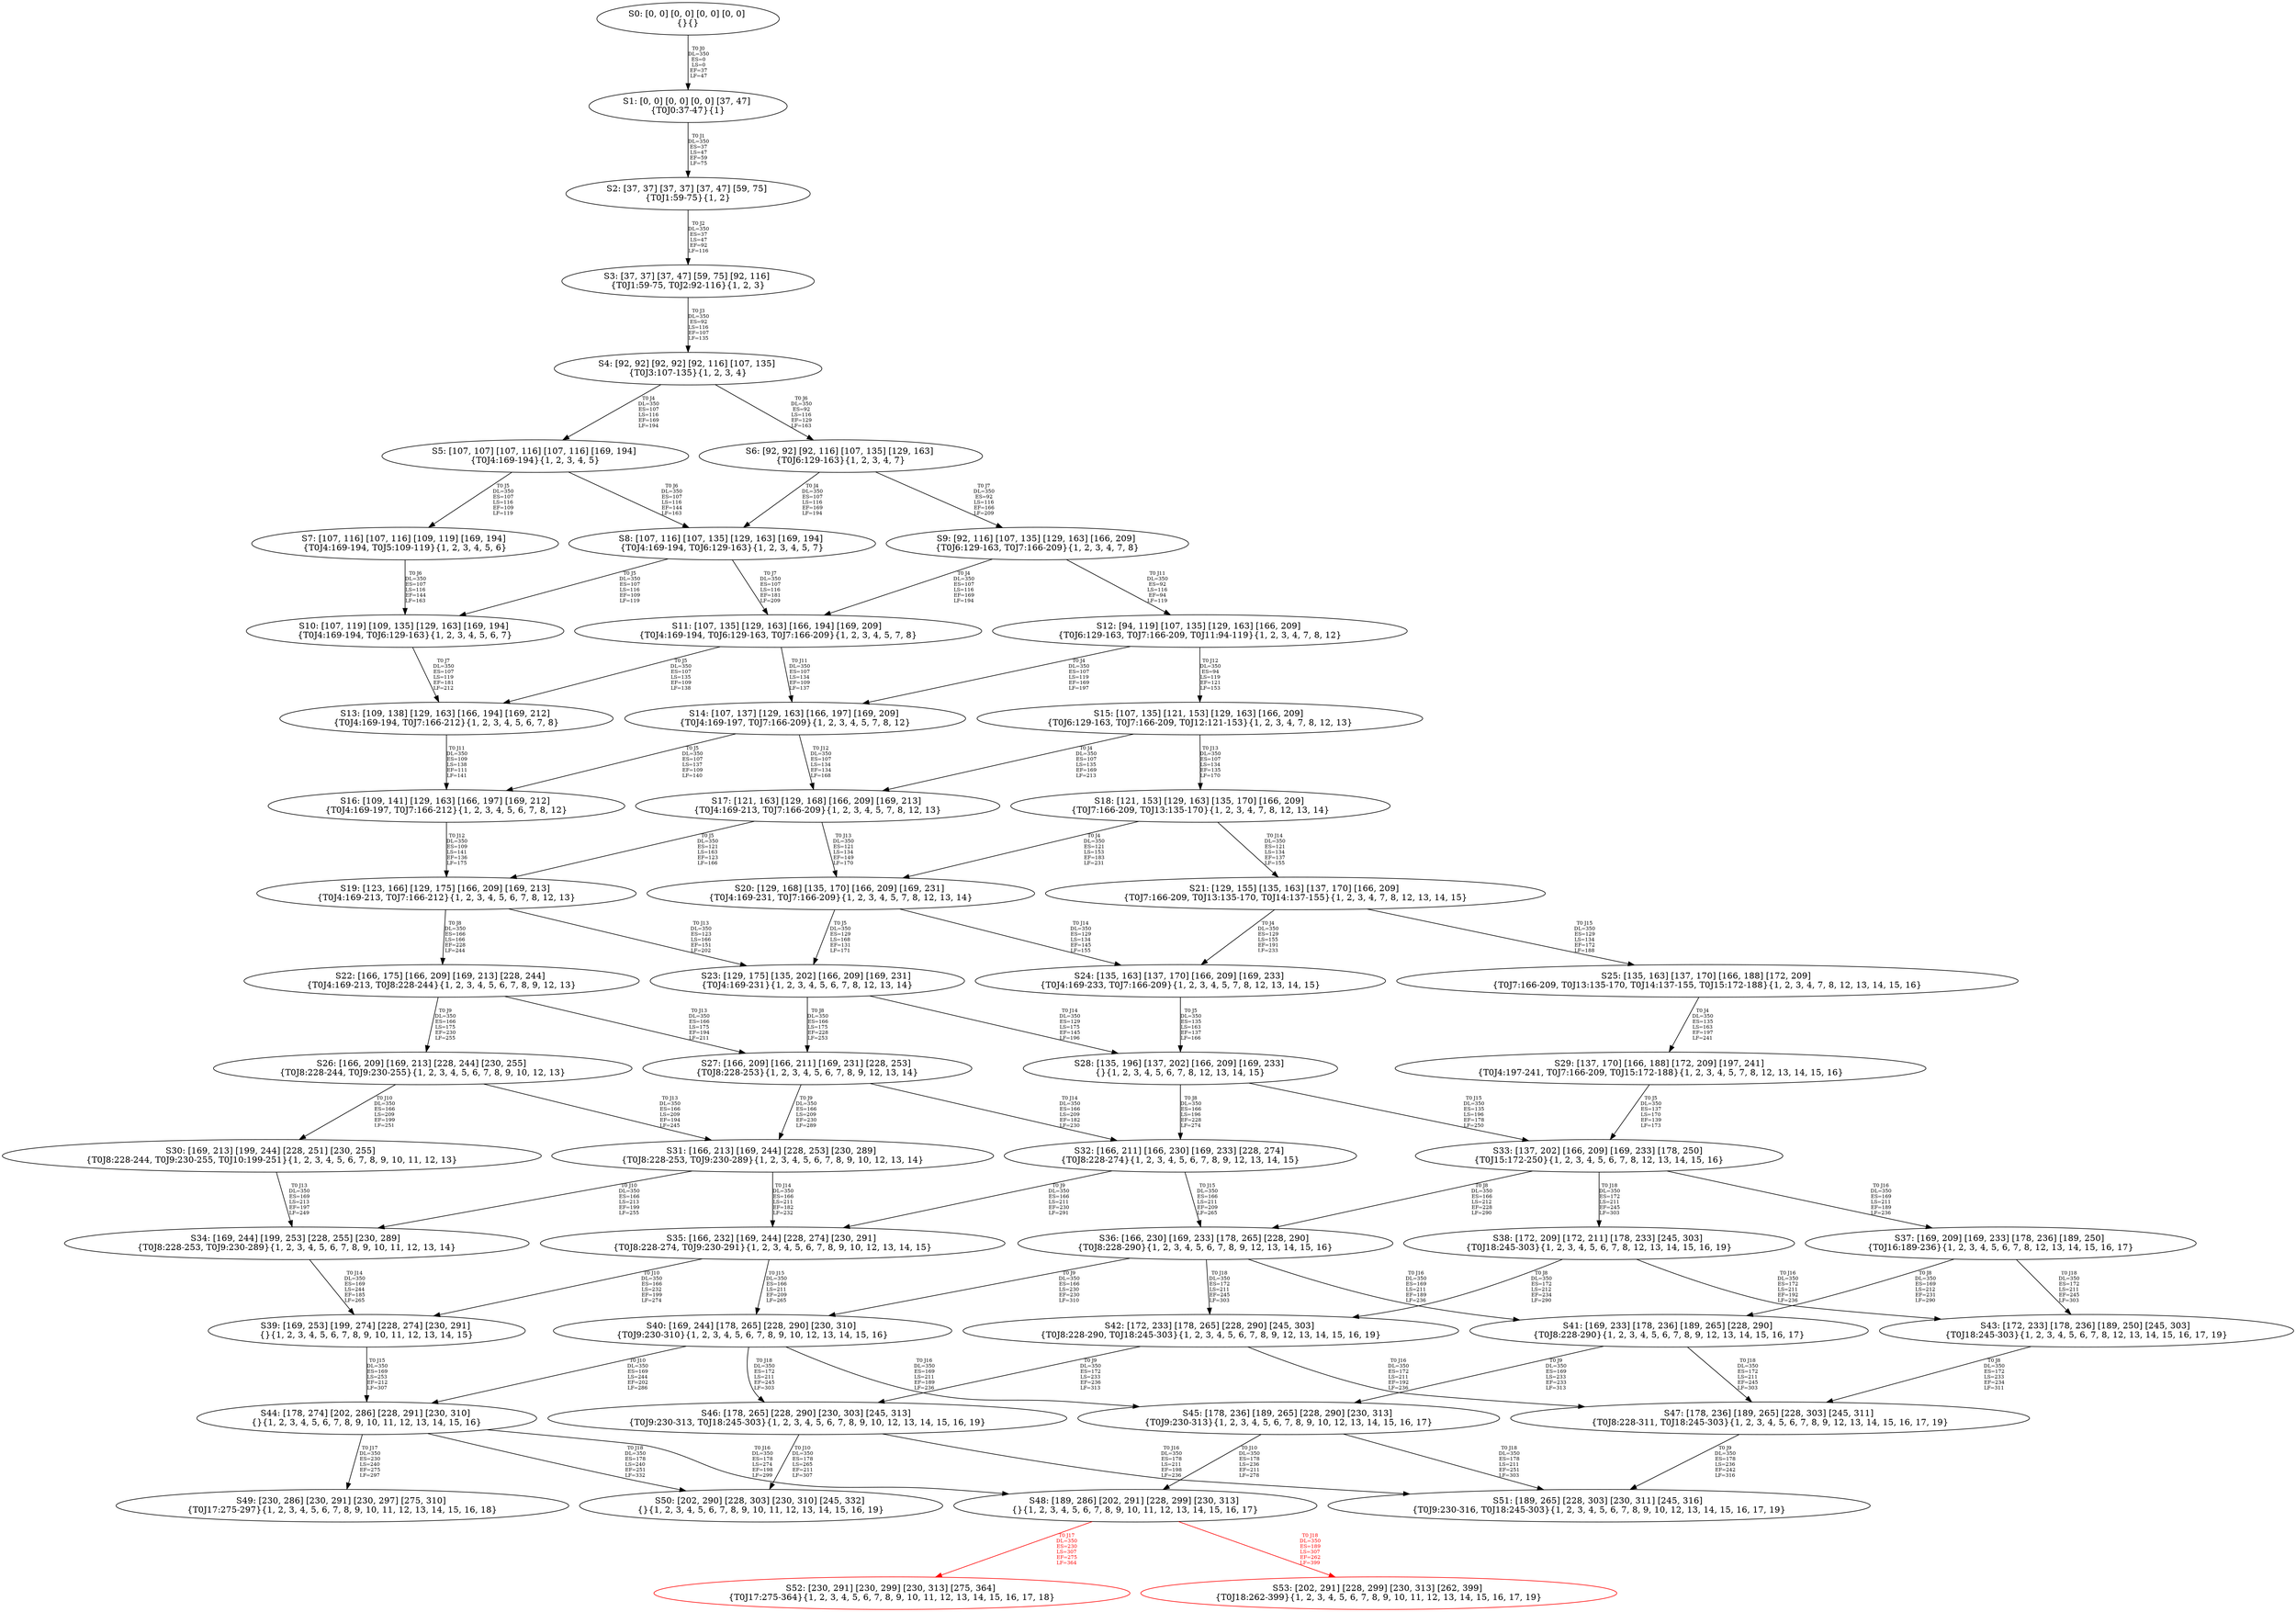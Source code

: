 digraph {
	S0[label="S0: [0, 0] [0, 0] [0, 0] [0, 0] \n{}{}"];
	S1[label="S1: [0, 0] [0, 0] [0, 0] [37, 47] \n{T0J0:37-47}{1}"];
	S2[label="S2: [37, 37] [37, 37] [37, 47] [59, 75] \n{T0J1:59-75}{1, 2}"];
	S3[label="S3: [37, 37] [37, 47] [59, 75] [92, 116] \n{T0J1:59-75, T0J2:92-116}{1, 2, 3}"];
	S4[label="S4: [92, 92] [92, 92] [92, 116] [107, 135] \n{T0J3:107-135}{1, 2, 3, 4}"];
	S5[label="S5: [107, 107] [107, 116] [107, 116] [169, 194] \n{T0J4:169-194}{1, 2, 3, 4, 5}"];
	S6[label="S6: [92, 92] [92, 116] [107, 135] [129, 163] \n{T0J6:129-163}{1, 2, 3, 4, 7}"];
	S7[label="S7: [107, 116] [107, 116] [109, 119] [169, 194] \n{T0J4:169-194, T0J5:109-119}{1, 2, 3, 4, 5, 6}"];
	S8[label="S8: [107, 116] [107, 135] [129, 163] [169, 194] \n{T0J4:169-194, T0J6:129-163}{1, 2, 3, 4, 5, 7}"];
	S9[label="S9: [92, 116] [107, 135] [129, 163] [166, 209] \n{T0J6:129-163, T0J7:166-209}{1, 2, 3, 4, 7, 8}"];
	S10[label="S10: [107, 119] [109, 135] [129, 163] [169, 194] \n{T0J4:169-194, T0J6:129-163}{1, 2, 3, 4, 5, 6, 7}"];
	S11[label="S11: [107, 135] [129, 163] [166, 194] [169, 209] \n{T0J4:169-194, T0J6:129-163, T0J7:166-209}{1, 2, 3, 4, 5, 7, 8}"];
	S12[label="S12: [94, 119] [107, 135] [129, 163] [166, 209] \n{T0J6:129-163, T0J7:166-209, T0J11:94-119}{1, 2, 3, 4, 7, 8, 12}"];
	S13[label="S13: [109, 138] [129, 163] [166, 194] [169, 212] \n{T0J4:169-194, T0J7:166-212}{1, 2, 3, 4, 5, 6, 7, 8}"];
	S14[label="S14: [107, 137] [129, 163] [166, 197] [169, 209] \n{T0J4:169-197, T0J7:166-209}{1, 2, 3, 4, 5, 7, 8, 12}"];
	S15[label="S15: [107, 135] [121, 153] [129, 163] [166, 209] \n{T0J6:129-163, T0J7:166-209, T0J12:121-153}{1, 2, 3, 4, 7, 8, 12, 13}"];
	S16[label="S16: [109, 141] [129, 163] [166, 197] [169, 212] \n{T0J4:169-197, T0J7:166-212}{1, 2, 3, 4, 5, 6, 7, 8, 12}"];
	S17[label="S17: [121, 163] [129, 168] [166, 209] [169, 213] \n{T0J4:169-213, T0J7:166-209}{1, 2, 3, 4, 5, 7, 8, 12, 13}"];
	S18[label="S18: [121, 153] [129, 163] [135, 170] [166, 209] \n{T0J7:166-209, T0J13:135-170}{1, 2, 3, 4, 7, 8, 12, 13, 14}"];
	S19[label="S19: [123, 166] [129, 175] [166, 209] [169, 213] \n{T0J4:169-213, T0J7:166-212}{1, 2, 3, 4, 5, 6, 7, 8, 12, 13}"];
	S20[label="S20: [129, 168] [135, 170] [166, 209] [169, 231] \n{T0J4:169-231, T0J7:166-209}{1, 2, 3, 4, 5, 7, 8, 12, 13, 14}"];
	S21[label="S21: [129, 155] [135, 163] [137, 170] [166, 209] \n{T0J7:166-209, T0J13:135-170, T0J14:137-155}{1, 2, 3, 4, 7, 8, 12, 13, 14, 15}"];
	S22[label="S22: [166, 175] [166, 209] [169, 213] [228, 244] \n{T0J4:169-213, T0J8:228-244}{1, 2, 3, 4, 5, 6, 7, 8, 9, 12, 13}"];
	S23[label="S23: [129, 175] [135, 202] [166, 209] [169, 231] \n{T0J4:169-231}{1, 2, 3, 4, 5, 6, 7, 8, 12, 13, 14}"];
	S24[label="S24: [135, 163] [137, 170] [166, 209] [169, 233] \n{T0J4:169-233, T0J7:166-209}{1, 2, 3, 4, 5, 7, 8, 12, 13, 14, 15}"];
	S25[label="S25: [135, 163] [137, 170] [166, 188] [172, 209] \n{T0J7:166-209, T0J13:135-170, T0J14:137-155, T0J15:172-188}{1, 2, 3, 4, 7, 8, 12, 13, 14, 15, 16}"];
	S26[label="S26: [166, 209] [169, 213] [228, 244] [230, 255] \n{T0J8:228-244, T0J9:230-255}{1, 2, 3, 4, 5, 6, 7, 8, 9, 10, 12, 13}"];
	S27[label="S27: [166, 209] [166, 211] [169, 231] [228, 253] \n{T0J8:228-253}{1, 2, 3, 4, 5, 6, 7, 8, 9, 12, 13, 14}"];
	S28[label="S28: [135, 196] [137, 202] [166, 209] [169, 233] \n{}{1, 2, 3, 4, 5, 6, 7, 8, 12, 13, 14, 15}"];
	S29[label="S29: [137, 170] [166, 188] [172, 209] [197, 241] \n{T0J4:197-241, T0J7:166-209, T0J15:172-188}{1, 2, 3, 4, 5, 7, 8, 12, 13, 14, 15, 16}"];
	S30[label="S30: [169, 213] [199, 244] [228, 251] [230, 255] \n{T0J8:228-244, T0J9:230-255, T0J10:199-251}{1, 2, 3, 4, 5, 6, 7, 8, 9, 10, 11, 12, 13}"];
	S31[label="S31: [166, 213] [169, 244] [228, 253] [230, 289] \n{T0J8:228-253, T0J9:230-289}{1, 2, 3, 4, 5, 6, 7, 8, 9, 10, 12, 13, 14}"];
	S32[label="S32: [166, 211] [166, 230] [169, 233] [228, 274] \n{T0J8:228-274}{1, 2, 3, 4, 5, 6, 7, 8, 9, 12, 13, 14, 15}"];
	S33[label="S33: [137, 202] [166, 209] [169, 233] [178, 250] \n{T0J15:172-250}{1, 2, 3, 4, 5, 6, 7, 8, 12, 13, 14, 15, 16}"];
	S34[label="S34: [169, 244] [199, 253] [228, 255] [230, 289] \n{T0J8:228-253, T0J9:230-289}{1, 2, 3, 4, 5, 6, 7, 8, 9, 10, 11, 12, 13, 14}"];
	S35[label="S35: [166, 232] [169, 244] [228, 274] [230, 291] \n{T0J8:228-274, T0J9:230-291}{1, 2, 3, 4, 5, 6, 7, 8, 9, 10, 12, 13, 14, 15}"];
	S36[label="S36: [166, 230] [169, 233] [178, 265] [228, 290] \n{T0J8:228-290}{1, 2, 3, 4, 5, 6, 7, 8, 9, 12, 13, 14, 15, 16}"];
	S37[label="S37: [169, 209] [169, 233] [178, 236] [189, 250] \n{T0J16:189-236}{1, 2, 3, 4, 5, 6, 7, 8, 12, 13, 14, 15, 16, 17}"];
	S38[label="S38: [172, 209] [172, 211] [178, 233] [245, 303] \n{T0J18:245-303}{1, 2, 3, 4, 5, 6, 7, 8, 12, 13, 14, 15, 16, 19}"];
	S39[label="S39: [169, 253] [199, 274] [228, 274] [230, 291] \n{}{1, 2, 3, 4, 5, 6, 7, 8, 9, 10, 11, 12, 13, 14, 15}"];
	S40[label="S40: [169, 244] [178, 265] [228, 290] [230, 310] \n{T0J9:230-310}{1, 2, 3, 4, 5, 6, 7, 8, 9, 10, 12, 13, 14, 15, 16}"];
	S41[label="S41: [169, 233] [178, 236] [189, 265] [228, 290] \n{T0J8:228-290}{1, 2, 3, 4, 5, 6, 7, 8, 9, 12, 13, 14, 15, 16, 17}"];
	S42[label="S42: [172, 233] [178, 265] [228, 290] [245, 303] \n{T0J8:228-290, T0J18:245-303}{1, 2, 3, 4, 5, 6, 7, 8, 9, 12, 13, 14, 15, 16, 19}"];
	S43[label="S43: [172, 233] [178, 236] [189, 250] [245, 303] \n{T0J18:245-303}{1, 2, 3, 4, 5, 6, 7, 8, 12, 13, 14, 15, 16, 17, 19}"];
	S44[label="S44: [178, 274] [202, 286] [228, 291] [230, 310] \n{}{1, 2, 3, 4, 5, 6, 7, 8, 9, 10, 11, 12, 13, 14, 15, 16}"];
	S45[label="S45: [178, 236] [189, 265] [228, 290] [230, 313] \n{T0J9:230-313}{1, 2, 3, 4, 5, 6, 7, 8, 9, 10, 12, 13, 14, 15, 16, 17}"];
	S46[label="S46: [178, 265] [228, 290] [230, 303] [245, 313] \n{T0J9:230-313, T0J18:245-303}{1, 2, 3, 4, 5, 6, 7, 8, 9, 10, 12, 13, 14, 15, 16, 19}"];
	S47[label="S47: [178, 236] [189, 265] [228, 303] [245, 311] \n{T0J8:228-311, T0J18:245-303}{1, 2, 3, 4, 5, 6, 7, 8, 9, 12, 13, 14, 15, 16, 17, 19}"];
	S48[label="S48: [189, 286] [202, 291] [228, 299] [230, 313] \n{}{1, 2, 3, 4, 5, 6, 7, 8, 9, 10, 11, 12, 13, 14, 15, 16, 17}"];
	S49[label="S49: [230, 286] [230, 291] [230, 297] [275, 310] \n{T0J17:275-297}{1, 2, 3, 4, 5, 6, 7, 8, 9, 10, 11, 12, 13, 14, 15, 16, 18}"];
	S50[label="S50: [202, 290] [228, 303] [230, 310] [245, 332] \n{}{1, 2, 3, 4, 5, 6, 7, 8, 9, 10, 11, 12, 13, 14, 15, 16, 19}"];
	S51[label="S51: [189, 265] [228, 303] [230, 311] [245, 316] \n{T0J9:230-316, T0J18:245-303}{1, 2, 3, 4, 5, 6, 7, 8, 9, 10, 12, 13, 14, 15, 16, 17, 19}"];
	S52[label="S52: [230, 291] [230, 299] [230, 313] [275, 364] \n{T0J17:275-364}{1, 2, 3, 4, 5, 6, 7, 8, 9, 10, 11, 12, 13, 14, 15, 16, 17, 18}"];
	S53[label="S53: [202, 291] [228, 299] [230, 313] [262, 399] \n{T0J18:262-399}{1, 2, 3, 4, 5, 6, 7, 8, 9, 10, 11, 12, 13, 14, 15, 16, 17, 19}"];
	S0 -> S1[label="T0 J0\nDL=350\nES=0\nLS=0\nEF=37\nLF=47",fontsize=8];
	S1 -> S2[label="T0 J1\nDL=350\nES=37\nLS=47\nEF=59\nLF=75",fontsize=8];
	S2 -> S3[label="T0 J2\nDL=350\nES=37\nLS=47\nEF=92\nLF=116",fontsize=8];
	S3 -> S4[label="T0 J3\nDL=350\nES=92\nLS=116\nEF=107\nLF=135",fontsize=8];
	S4 -> S5[label="T0 J4\nDL=350\nES=107\nLS=116\nEF=169\nLF=194",fontsize=8];
	S4 -> S6[label="T0 J6\nDL=350\nES=92\nLS=116\nEF=129\nLF=163",fontsize=8];
	S5 -> S7[label="T0 J5\nDL=350\nES=107\nLS=116\nEF=109\nLF=119",fontsize=8];
	S5 -> S8[label="T0 J6\nDL=350\nES=107\nLS=116\nEF=144\nLF=163",fontsize=8];
	S6 -> S8[label="T0 J4\nDL=350\nES=107\nLS=116\nEF=169\nLF=194",fontsize=8];
	S6 -> S9[label="T0 J7\nDL=350\nES=92\nLS=116\nEF=166\nLF=209",fontsize=8];
	S7 -> S10[label="T0 J6\nDL=350\nES=107\nLS=116\nEF=144\nLF=163",fontsize=8];
	S8 -> S10[label="T0 J5\nDL=350\nES=107\nLS=116\nEF=109\nLF=119",fontsize=8];
	S8 -> S11[label="T0 J7\nDL=350\nES=107\nLS=116\nEF=181\nLF=209",fontsize=8];
	S9 -> S11[label="T0 J4\nDL=350\nES=107\nLS=116\nEF=169\nLF=194",fontsize=8];
	S9 -> S12[label="T0 J11\nDL=350\nES=92\nLS=116\nEF=94\nLF=119",fontsize=8];
	S10 -> S13[label="T0 J7\nDL=350\nES=107\nLS=119\nEF=181\nLF=212",fontsize=8];
	S11 -> S13[label="T0 J5\nDL=350\nES=107\nLS=135\nEF=109\nLF=138",fontsize=8];
	S11 -> S14[label="T0 J11\nDL=350\nES=107\nLS=134\nEF=109\nLF=137",fontsize=8];
	S12 -> S14[label="T0 J4\nDL=350\nES=107\nLS=119\nEF=169\nLF=197",fontsize=8];
	S12 -> S15[label="T0 J12\nDL=350\nES=94\nLS=119\nEF=121\nLF=153",fontsize=8];
	S13 -> S16[label="T0 J11\nDL=350\nES=109\nLS=138\nEF=111\nLF=141",fontsize=8];
	S14 -> S16[label="T0 J5\nDL=350\nES=107\nLS=137\nEF=109\nLF=140",fontsize=8];
	S14 -> S17[label="T0 J12\nDL=350\nES=107\nLS=134\nEF=134\nLF=168",fontsize=8];
	S15 -> S17[label="T0 J4\nDL=350\nES=107\nLS=135\nEF=169\nLF=213",fontsize=8];
	S15 -> S18[label="T0 J13\nDL=350\nES=107\nLS=134\nEF=135\nLF=170",fontsize=8];
	S16 -> S19[label="T0 J12\nDL=350\nES=109\nLS=141\nEF=136\nLF=175",fontsize=8];
	S17 -> S19[label="T0 J5\nDL=350\nES=121\nLS=163\nEF=123\nLF=166",fontsize=8];
	S17 -> S20[label="T0 J13\nDL=350\nES=121\nLS=134\nEF=149\nLF=170",fontsize=8];
	S18 -> S20[label="T0 J4\nDL=350\nES=121\nLS=153\nEF=183\nLF=231",fontsize=8];
	S18 -> S21[label="T0 J14\nDL=350\nES=121\nLS=134\nEF=137\nLF=155",fontsize=8];
	S19 -> S22[label="T0 J8\nDL=350\nES=166\nLS=166\nEF=228\nLF=244",fontsize=8];
	S19 -> S23[label="T0 J13\nDL=350\nES=123\nLS=166\nEF=151\nLF=202",fontsize=8];
	S20 -> S23[label="T0 J5\nDL=350\nES=129\nLS=168\nEF=131\nLF=171",fontsize=8];
	S20 -> S24[label="T0 J14\nDL=350\nES=129\nLS=134\nEF=145\nLF=155",fontsize=8];
	S21 -> S24[label="T0 J4\nDL=350\nES=129\nLS=155\nEF=191\nLF=233",fontsize=8];
	S21 -> S25[label="T0 J15\nDL=350\nES=129\nLS=134\nEF=172\nLF=188",fontsize=8];
	S22 -> S26[label="T0 J9\nDL=350\nES=166\nLS=175\nEF=230\nLF=255",fontsize=8];
	S22 -> S27[label="T0 J13\nDL=350\nES=166\nLS=175\nEF=194\nLF=211",fontsize=8];
	S23 -> S27[label="T0 J8\nDL=350\nES=166\nLS=175\nEF=228\nLF=253",fontsize=8];
	S23 -> S28[label="T0 J14\nDL=350\nES=129\nLS=175\nEF=145\nLF=196",fontsize=8];
	S24 -> S28[label="T0 J5\nDL=350\nES=135\nLS=163\nEF=137\nLF=166",fontsize=8];
	S25 -> S29[label="T0 J4\nDL=350\nES=135\nLS=163\nEF=197\nLF=241",fontsize=8];
	S26 -> S30[label="T0 J10\nDL=350\nES=166\nLS=209\nEF=199\nLF=251",fontsize=8];
	S26 -> S31[label="T0 J13\nDL=350\nES=166\nLS=209\nEF=194\nLF=245",fontsize=8];
	S27 -> S31[label="T0 J9\nDL=350\nES=166\nLS=209\nEF=230\nLF=289",fontsize=8];
	S27 -> S32[label="T0 J14\nDL=350\nES=166\nLS=209\nEF=182\nLF=230",fontsize=8];
	S28 -> S32[label="T0 J8\nDL=350\nES=166\nLS=196\nEF=228\nLF=274",fontsize=8];
	S28 -> S33[label="T0 J15\nDL=350\nES=135\nLS=196\nEF=178\nLF=250",fontsize=8];
	S29 -> S33[label="T0 J5\nDL=350\nES=137\nLS=170\nEF=139\nLF=173",fontsize=8];
	S30 -> S34[label="T0 J13\nDL=350\nES=169\nLS=213\nEF=197\nLF=249",fontsize=8];
	S31 -> S34[label="T0 J10\nDL=350\nES=166\nLS=213\nEF=199\nLF=255",fontsize=8];
	S31 -> S35[label="T0 J14\nDL=350\nES=166\nLS=211\nEF=182\nLF=232",fontsize=8];
	S32 -> S35[label="T0 J9\nDL=350\nES=166\nLS=211\nEF=230\nLF=291",fontsize=8];
	S32 -> S36[label="T0 J15\nDL=350\nES=166\nLS=211\nEF=209\nLF=265",fontsize=8];
	S33 -> S36[label="T0 J8\nDL=350\nES=166\nLS=212\nEF=228\nLF=290",fontsize=8];
	S33 -> S37[label="T0 J16\nDL=350\nES=169\nLS=211\nEF=189\nLF=236",fontsize=8];
	S33 -> S38[label="T0 J18\nDL=350\nES=172\nLS=211\nEF=245\nLF=303",fontsize=8];
	S34 -> S39[label="T0 J14\nDL=350\nES=169\nLS=244\nEF=185\nLF=265",fontsize=8];
	S35 -> S39[label="T0 J10\nDL=350\nES=166\nLS=232\nEF=199\nLF=274",fontsize=8];
	S35 -> S40[label="T0 J15\nDL=350\nES=166\nLS=211\nEF=209\nLF=265",fontsize=8];
	S36 -> S40[label="T0 J9\nDL=350\nES=166\nLS=230\nEF=230\nLF=310",fontsize=8];
	S36 -> S41[label="T0 J16\nDL=350\nES=169\nLS=211\nEF=189\nLF=236",fontsize=8];
	S36 -> S42[label="T0 J18\nDL=350\nES=172\nLS=211\nEF=245\nLF=303",fontsize=8];
	S37 -> S41[label="T0 J8\nDL=350\nES=169\nLS=212\nEF=231\nLF=290",fontsize=8];
	S37 -> S43[label="T0 J18\nDL=350\nES=172\nLS=211\nEF=245\nLF=303",fontsize=8];
	S38 -> S42[label="T0 J8\nDL=350\nES=172\nLS=212\nEF=234\nLF=290",fontsize=8];
	S38 -> S43[label="T0 J16\nDL=350\nES=172\nLS=211\nEF=192\nLF=236",fontsize=8];
	S39 -> S44[label="T0 J15\nDL=350\nES=169\nLS=253\nEF=212\nLF=307",fontsize=8];
	S40 -> S44[label="T0 J10\nDL=350\nES=169\nLS=244\nEF=202\nLF=286",fontsize=8];
	S40 -> S45[label="T0 J16\nDL=350\nES=169\nLS=211\nEF=189\nLF=236",fontsize=8];
	S40 -> S46[label="T0 J18\nDL=350\nES=172\nLS=211\nEF=245\nLF=303",fontsize=8];
	S41 -> S45[label="T0 J9\nDL=350\nES=169\nLS=233\nEF=233\nLF=313",fontsize=8];
	S41 -> S47[label="T0 J18\nDL=350\nES=172\nLS=211\nEF=245\nLF=303",fontsize=8];
	S42 -> S46[label="T0 J9\nDL=350\nES=172\nLS=233\nEF=236\nLF=313",fontsize=8];
	S42 -> S47[label="T0 J16\nDL=350\nES=172\nLS=211\nEF=192\nLF=236",fontsize=8];
	S43 -> S47[label="T0 J8\nDL=350\nES=172\nLS=233\nEF=234\nLF=311",fontsize=8];
	S44 -> S48[label="T0 J16\nDL=350\nES=178\nLS=274\nEF=198\nLF=299",fontsize=8];
	S44 -> S49[label="T0 J17\nDL=350\nES=230\nLS=240\nEF=275\nLF=297",fontsize=8];
	S44 -> S50[label="T0 J18\nDL=350\nES=178\nLS=240\nEF=251\nLF=332",fontsize=8];
	S45 -> S48[label="T0 J10\nDL=350\nES=178\nLS=236\nEF=211\nLF=278",fontsize=8];
	S45 -> S51[label="T0 J18\nDL=350\nES=178\nLS=211\nEF=251\nLF=303",fontsize=8];
	S46 -> S50[label="T0 J10\nDL=350\nES=178\nLS=265\nEF=211\nLF=307",fontsize=8];
	S46 -> S51[label="T0 J16\nDL=350\nES=178\nLS=211\nEF=198\nLF=236",fontsize=8];
	S47 -> S51[label="T0 J9\nDL=350\nES=178\nLS=236\nEF=242\nLF=316",fontsize=8];
	S48 -> S52[label="T0 J17\nDL=350\nES=230\nLS=307\nEF=275\nLF=364",color=Red,fontcolor=Red,fontsize=8];
S52[color=Red];
	S48 -> S53[label="T0 J18\nDL=350\nES=189\nLS=307\nEF=262\nLF=399",color=Red,fontcolor=Red,fontsize=8];
S53[color=Red];
}
